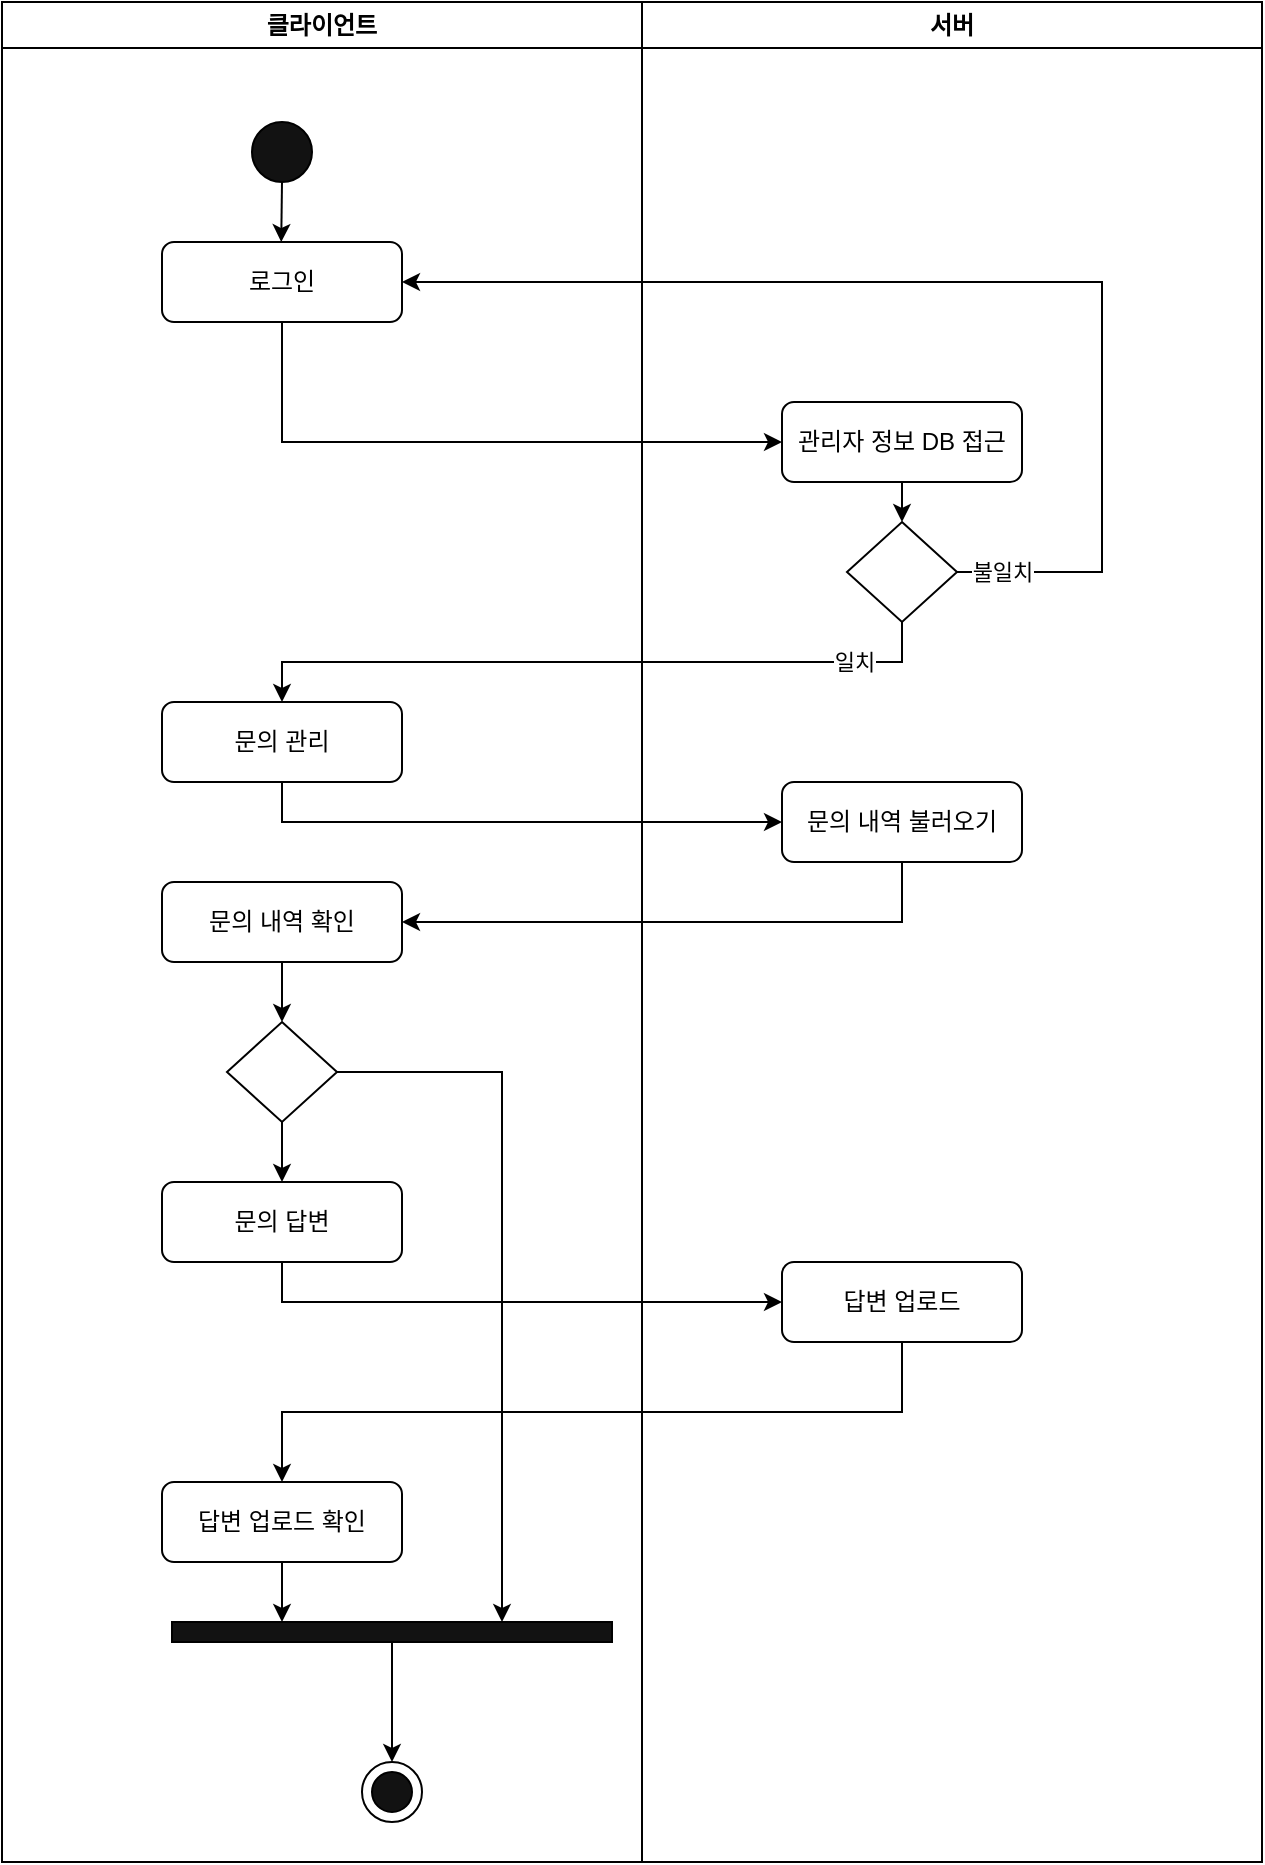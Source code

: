 <mxfile version="22.1.2" type="github">
  <diagram name="페이지-1" id="Np0-8j3lZ_INTy2ZnYN4">
    <mxGraphModel dx="743" dy="740" grid="1" gridSize="10" guides="1" tooltips="1" connect="1" arrows="1" fold="1" page="1" pageScale="1" pageWidth="827" pageHeight="1169" math="0" shadow="0">
      <root>
        <mxCell id="0" />
        <mxCell id="1" parent="0" />
        <mxCell id="GQmYFKglvcywQy4LVJvo-47" style="edgeStyle=orthogonalEdgeStyle;rounded=0;orthogonalLoop=1;jettySize=auto;html=1;exitX=0.5;exitY=1;exitDx=0;exitDy=0;entryX=0.5;entryY=0;entryDx=0;entryDy=0;" parent="1" source="GQmYFKglvcywQy4LVJvo-2" edge="1">
          <mxGeometry relative="1" as="geometry">
            <mxPoint x="219.62" y="140" as="targetPoint" />
          </mxGeometry>
        </mxCell>
        <mxCell id="GQmYFKglvcywQy4LVJvo-2" value="" style="ellipse;whiteSpace=wrap;html=1;aspect=fixed;fillColor=#121212;" parent="1" vertex="1">
          <mxGeometry x="205" y="80" width="30" height="30" as="geometry" />
        </mxCell>
        <mxCell id="GQmYFKglvcywQy4LVJvo-37" value="" style="ellipse;whiteSpace=wrap;html=1;aspect=fixed;" parent="1" vertex="1">
          <mxGeometry x="260" y="900" width="30" height="30" as="geometry" />
        </mxCell>
        <mxCell id="GQmYFKglvcywQy4LVJvo-38" value="" style="ellipse;whiteSpace=wrap;html=1;aspect=fixed;fillColor=#121212;" parent="1" vertex="1">
          <mxGeometry x="265" y="905" width="20" height="20" as="geometry" />
        </mxCell>
        <mxCell id="GQmYFKglvcywQy4LVJvo-63" style="edgeStyle=orthogonalEdgeStyle;rounded=0;orthogonalLoop=1;jettySize=auto;html=1;exitX=0.5;exitY=1;exitDx=0;exitDy=0;entryX=0;entryY=0.5;entryDx=0;entryDy=0;" parent="1" source="GQmYFKglvcywQy4LVJvo-58" target="GQmYFKglvcywQy4LVJvo-60" edge="1">
          <mxGeometry relative="1" as="geometry" />
        </mxCell>
        <mxCell id="GQmYFKglvcywQy4LVJvo-59" style="edgeStyle=orthogonalEdgeStyle;rounded=0;orthogonalLoop=1;jettySize=auto;html=1;exitX=0.5;exitY=1;exitDx=0;exitDy=0;entryX=0.5;entryY=0;entryDx=0;entryDy=0;" parent="1" source="GQmYFKglvcywQy4LVJvo-60" target="GQmYFKglvcywQy4LVJvo-61" edge="1">
          <mxGeometry relative="1" as="geometry" />
        </mxCell>
        <mxCell id="GQmYFKglvcywQy4LVJvo-60" value="관리자 정보 DB 접근" style="rounded=1;whiteSpace=wrap;html=1;" parent="1" vertex="1">
          <mxGeometry x="470" y="220" width="120" height="40" as="geometry" />
        </mxCell>
        <mxCell id="GQmYFKglvcywQy4LVJvo-64" value="불일치" style="edgeStyle=orthogonalEdgeStyle;rounded=0;orthogonalLoop=1;jettySize=auto;html=1;exitX=1;exitY=0.5;exitDx=0;exitDy=0;entryX=1;entryY=0.5;entryDx=0;entryDy=0;" parent="1" source="GQmYFKglvcywQy4LVJvo-61" target="GQmYFKglvcywQy4LVJvo-58" edge="1">
          <mxGeometry x="-0.921" relative="1" as="geometry">
            <Array as="points">
              <mxPoint x="630" y="305" />
              <mxPoint x="630" y="160" />
            </Array>
            <mxPoint as="offset" />
          </mxGeometry>
        </mxCell>
        <mxCell id="GQmYFKglvcywQy4LVJvo-69" value="일치" style="edgeStyle=orthogonalEdgeStyle;rounded=0;orthogonalLoop=1;jettySize=auto;html=1;exitX=0.5;exitY=1;exitDx=0;exitDy=0;entryX=0.5;entryY=0;entryDx=0;entryDy=0;" parent="1" source="GQmYFKglvcywQy4LVJvo-61" target="GQmYFKglvcywQy4LVJvo-70" edge="1">
          <mxGeometry x="-0.75" relative="1" as="geometry">
            <mxPoint x="220" y="380" as="targetPoint" />
            <mxPoint as="offset" />
          </mxGeometry>
        </mxCell>
        <mxCell id="GQmYFKglvcywQy4LVJvo-61" value="" style="rhombus;whiteSpace=wrap;html=1;" parent="1" vertex="1">
          <mxGeometry x="502.5" y="280" width="55" height="50" as="geometry" />
        </mxCell>
        <mxCell id="GQmYFKglvcywQy4LVJvo-75" style="edgeStyle=orthogonalEdgeStyle;rounded=0;orthogonalLoop=1;jettySize=auto;html=1;exitX=0.5;exitY=1;exitDx=0;exitDy=0;entryX=0;entryY=0.5;entryDx=0;entryDy=0;" parent="1" source="GQmYFKglvcywQy4LVJvo-70" target="GQmYFKglvcywQy4LVJvo-77" edge="1">
          <mxGeometry relative="1" as="geometry">
            <mxPoint x="152" y="450" as="targetPoint" />
          </mxGeometry>
        </mxCell>
        <mxCell id="GQmYFKglvcywQy4LVJvo-70" value="문의 관리" style="rounded=1;whiteSpace=wrap;html=1;" parent="1" vertex="1">
          <mxGeometry x="160" y="370" width="120" height="40" as="geometry" />
        </mxCell>
        <mxCell id="GQmYFKglvcywQy4LVJvo-78" style="edgeStyle=orthogonalEdgeStyle;rounded=0;orthogonalLoop=1;jettySize=auto;html=1;exitX=0.5;exitY=1;exitDx=0;exitDy=0;entryX=1;entryY=0.5;entryDx=0;entryDy=0;" parent="1" source="GQmYFKglvcywQy4LVJvo-77" target="GQmYFKglvcywQy4LVJvo-80" edge="1">
          <mxGeometry relative="1" as="geometry">
            <mxPoint x="530" y="520" as="targetPoint" />
          </mxGeometry>
        </mxCell>
        <mxCell id="GQmYFKglvcywQy4LVJvo-77" value="문의 내역 불러오기" style="rounded=1;whiteSpace=wrap;html=1;" parent="1" vertex="1">
          <mxGeometry x="470" y="410" width="120" height="40" as="geometry" />
        </mxCell>
        <mxCell id="GQmYFKglvcywQy4LVJvo-91" style="edgeStyle=orthogonalEdgeStyle;rounded=0;orthogonalLoop=1;jettySize=auto;html=1;exitX=0.5;exitY=1;exitDx=0;exitDy=0;entryX=0.5;entryY=0;entryDx=0;entryDy=0;" parent="1" source="GQmYFKglvcywQy4LVJvo-80" target="GQmYFKglvcywQy4LVJvo-89" edge="1">
          <mxGeometry relative="1" as="geometry" />
        </mxCell>
        <mxCell id="GQmYFKglvcywQy4LVJvo-80" value="문의 내역 확인" style="rounded=1;whiteSpace=wrap;html=1;" parent="1" vertex="1">
          <mxGeometry x="160" y="460" width="120" height="40" as="geometry" />
        </mxCell>
        <mxCell id="GQmYFKglvcywQy4LVJvo-94" style="edgeStyle=orthogonalEdgeStyle;rounded=0;orthogonalLoop=1;jettySize=auto;html=1;exitX=0.5;exitY=1;exitDx=0;exitDy=0;entryX=0;entryY=0.5;entryDx=0;entryDy=0;" parent="1" source="GQmYFKglvcywQy4LVJvo-87" target="GQmYFKglvcywQy4LVJvo-93" edge="1">
          <mxGeometry relative="1" as="geometry" />
        </mxCell>
        <mxCell id="GQmYFKglvcywQy4LVJvo-87" value="문의 답변" style="rounded=1;whiteSpace=wrap;html=1;" parent="1" vertex="1">
          <mxGeometry x="160" y="610" width="120" height="40" as="geometry" />
        </mxCell>
        <mxCell id="GQmYFKglvcywQy4LVJvo-92" style="edgeStyle=orthogonalEdgeStyle;rounded=0;orthogonalLoop=1;jettySize=auto;html=1;exitX=0.5;exitY=1;exitDx=0;exitDy=0;entryX=0.5;entryY=0;entryDx=0;entryDy=0;" parent="1" source="GQmYFKglvcywQy4LVJvo-89" target="GQmYFKglvcywQy4LVJvo-87" edge="1">
          <mxGeometry relative="1" as="geometry" />
        </mxCell>
        <mxCell id="GQmYFKglvcywQy4LVJvo-102" style="edgeStyle=orthogonalEdgeStyle;rounded=0;orthogonalLoop=1;jettySize=auto;html=1;exitX=1;exitY=0.5;exitDx=0;exitDy=0;entryX=0.75;entryY=0;entryDx=0;entryDy=0;" parent="1" source="GQmYFKglvcywQy4LVJvo-89" target="GQmYFKglvcywQy4LVJvo-101" edge="1">
          <mxGeometry relative="1" as="geometry" />
        </mxCell>
        <mxCell id="GQmYFKglvcywQy4LVJvo-89" value="" style="rhombus;whiteSpace=wrap;html=1;" parent="1" vertex="1">
          <mxGeometry x="192.5" y="530" width="55" height="50" as="geometry" />
        </mxCell>
        <mxCell id="GQmYFKglvcywQy4LVJvo-99" style="edgeStyle=orthogonalEdgeStyle;rounded=0;orthogonalLoop=1;jettySize=auto;html=1;exitX=0.5;exitY=1;exitDx=0;exitDy=0;entryX=0.5;entryY=0;entryDx=0;entryDy=0;" parent="1" source="GQmYFKglvcywQy4LVJvo-93" target="GQmYFKglvcywQy4LVJvo-98" edge="1">
          <mxGeometry relative="1" as="geometry" />
        </mxCell>
        <mxCell id="GQmYFKglvcywQy4LVJvo-93" value="답변 업로드" style="rounded=1;whiteSpace=wrap;html=1;" parent="1" vertex="1">
          <mxGeometry x="470" y="650" width="120" height="40" as="geometry" />
        </mxCell>
        <mxCell id="GQmYFKglvcywQy4LVJvo-103" style="edgeStyle=orthogonalEdgeStyle;rounded=0;orthogonalLoop=1;jettySize=auto;html=1;exitX=0.5;exitY=1;exitDx=0;exitDy=0;entryX=0.25;entryY=0;entryDx=0;entryDy=0;" parent="1" source="GQmYFKglvcywQy4LVJvo-98" target="GQmYFKglvcywQy4LVJvo-101" edge="1">
          <mxGeometry relative="1" as="geometry" />
        </mxCell>
        <mxCell id="GQmYFKglvcywQy4LVJvo-104" style="edgeStyle=orthogonalEdgeStyle;rounded=0;orthogonalLoop=1;jettySize=auto;html=1;exitX=0.5;exitY=1;exitDx=0;exitDy=0;entryX=0.5;entryY=0;entryDx=0;entryDy=0;" parent="1" source="GQmYFKglvcywQy4LVJvo-101" target="GQmYFKglvcywQy4LVJvo-37" edge="1">
          <mxGeometry relative="1" as="geometry" />
        </mxCell>
        <mxCell id="GQmYFKglvcywQy4LVJvo-101" value="" style="rounded=0;whiteSpace=wrap;html=1;fillColor=#121212;" parent="1" vertex="1">
          <mxGeometry x="165" y="830" width="220" height="10" as="geometry" />
        </mxCell>
        <mxCell id="16nKPlWj7SEpMQONgJor-1" value="클라이언트" style="swimlane;whiteSpace=wrap;html=1;" vertex="1" parent="1">
          <mxGeometry x="80" y="20" width="320" height="930" as="geometry" />
        </mxCell>
        <mxCell id="GQmYFKglvcywQy4LVJvo-58" value="로그인" style="rounded=1;whiteSpace=wrap;html=1;" parent="16nKPlWj7SEpMQONgJor-1" vertex="1">
          <mxGeometry x="80" y="120" width="120" height="40" as="geometry" />
        </mxCell>
        <mxCell id="GQmYFKglvcywQy4LVJvo-98" value="답변 업로드 확인" style="rounded=1;whiteSpace=wrap;html=1;" parent="16nKPlWj7SEpMQONgJor-1" vertex="1">
          <mxGeometry x="80" y="740" width="120" height="40" as="geometry" />
        </mxCell>
        <mxCell id="16nKPlWj7SEpMQONgJor-2" value="서버" style="swimlane;whiteSpace=wrap;html=1;" vertex="1" parent="1">
          <mxGeometry x="400" y="20" width="310" height="930" as="geometry" />
        </mxCell>
      </root>
    </mxGraphModel>
  </diagram>
</mxfile>
